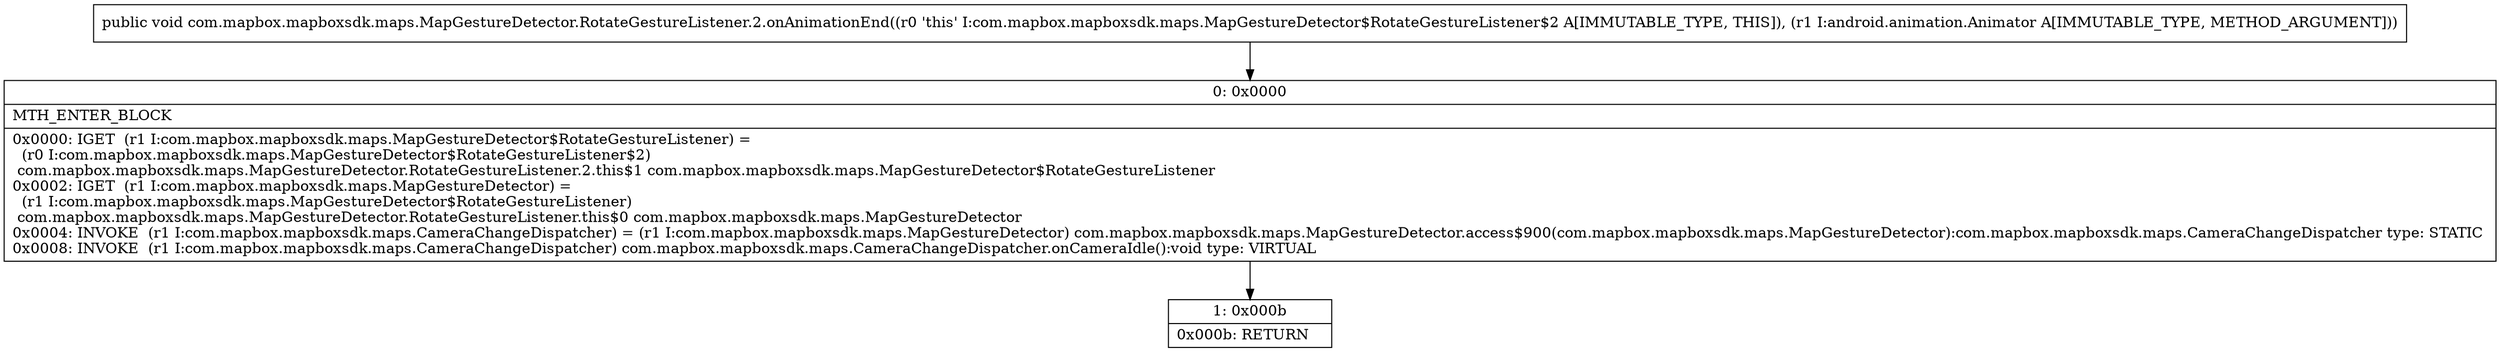 digraph "CFG forcom.mapbox.mapboxsdk.maps.MapGestureDetector.RotateGestureListener.2.onAnimationEnd(Landroid\/animation\/Animator;)V" {
Node_0 [shape=record,label="{0\:\ 0x0000|MTH_ENTER_BLOCK\l|0x0000: IGET  (r1 I:com.mapbox.mapboxsdk.maps.MapGestureDetector$RotateGestureListener) = \l  (r0 I:com.mapbox.mapboxsdk.maps.MapGestureDetector$RotateGestureListener$2)\l com.mapbox.mapboxsdk.maps.MapGestureDetector.RotateGestureListener.2.this$1 com.mapbox.mapboxsdk.maps.MapGestureDetector$RotateGestureListener \l0x0002: IGET  (r1 I:com.mapbox.mapboxsdk.maps.MapGestureDetector) = \l  (r1 I:com.mapbox.mapboxsdk.maps.MapGestureDetector$RotateGestureListener)\l com.mapbox.mapboxsdk.maps.MapGestureDetector.RotateGestureListener.this$0 com.mapbox.mapboxsdk.maps.MapGestureDetector \l0x0004: INVOKE  (r1 I:com.mapbox.mapboxsdk.maps.CameraChangeDispatcher) = (r1 I:com.mapbox.mapboxsdk.maps.MapGestureDetector) com.mapbox.mapboxsdk.maps.MapGestureDetector.access$900(com.mapbox.mapboxsdk.maps.MapGestureDetector):com.mapbox.mapboxsdk.maps.CameraChangeDispatcher type: STATIC \l0x0008: INVOKE  (r1 I:com.mapbox.mapboxsdk.maps.CameraChangeDispatcher) com.mapbox.mapboxsdk.maps.CameraChangeDispatcher.onCameraIdle():void type: VIRTUAL \l}"];
Node_1 [shape=record,label="{1\:\ 0x000b|0x000b: RETURN   \l}"];
MethodNode[shape=record,label="{public void com.mapbox.mapboxsdk.maps.MapGestureDetector.RotateGestureListener.2.onAnimationEnd((r0 'this' I:com.mapbox.mapboxsdk.maps.MapGestureDetector$RotateGestureListener$2 A[IMMUTABLE_TYPE, THIS]), (r1 I:android.animation.Animator A[IMMUTABLE_TYPE, METHOD_ARGUMENT])) }"];
MethodNode -> Node_0;
Node_0 -> Node_1;
}

